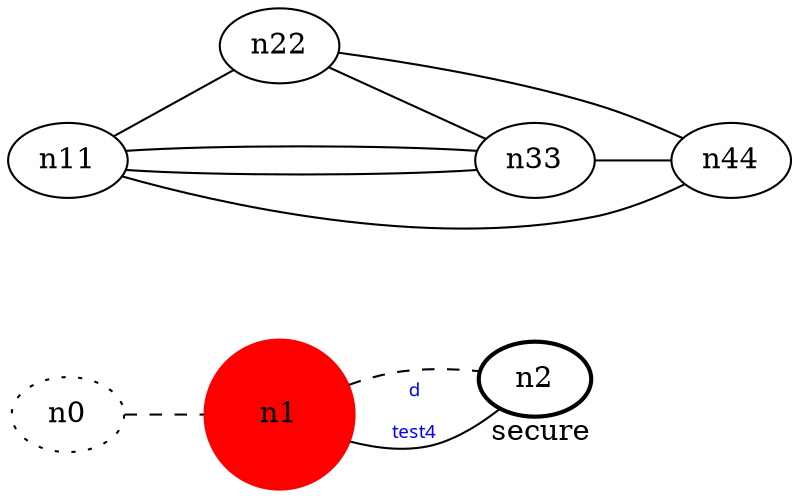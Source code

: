 graph test4 {
	rankdir=LR;
	fontcolor=blue; /* c0; c1; c0 -- c0 */
	n0 [style=dotted, fillcolor="#123456"]; // c18446744073709551615; c3; c2 -- c3
	n1 [height=1, width=1, color=red, style=filled];
	n2 [style=bold, xlabel="secure"];
	n0 -- n1 -- n2[style=dashed];
	n1 -- n2 [fontname="comic sans", label="d\n\l\G", fontcolor=blue, fontsize=9];
	n11 -- n22;
	n11 -- n33;
	n11 -- n33;
	n11 -- n44;
	n22 -- n33;
	n22 -- n44;
	n33 -- n44;
}
